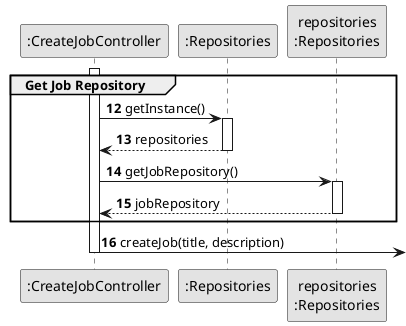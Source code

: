 @startuml
skinparam monochrome true
skinparam packageStyle rectangle
skinparam shadowing false

autonumber 12

'hide footbox
participant ":CreateJobController" as CTRL
participant ":Repositories" as GlobRepo
participant "repositories\n:Repositories" as PLAT

group Get Job Repository
activate CTRL
CTRL -> GlobRepo : getInstance()
activate GlobRepo
GlobRepo --> CTRL : repositories
deactivate GlobRepo

CTRL -> PLAT : getJobRepository()
activate PLAT
PLAT -->  CTRL: jobRepository
deactivate PLAT


end
CTRL ->  : createJob(title, description)
deactivate CTRL

@enduml

